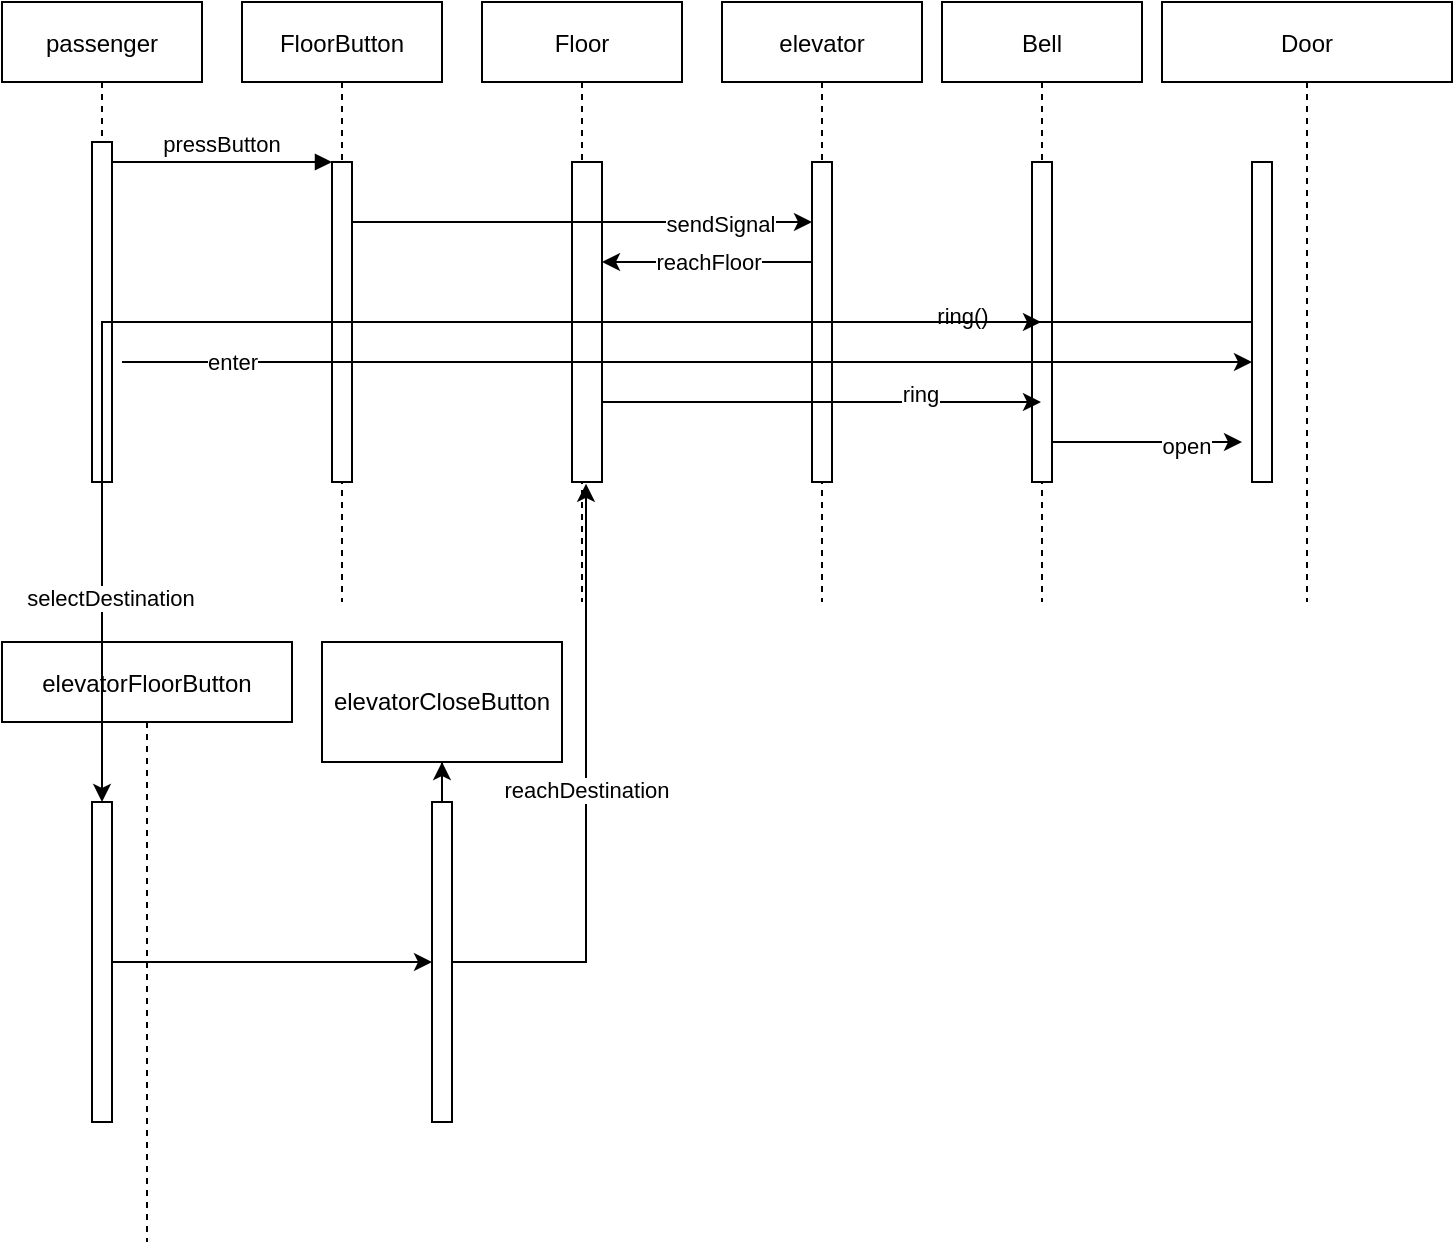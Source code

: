 <mxfile version="15.6.2" type="github">
  <diagram id="kgpKYQtTHZ0yAKxKKP6v" name="Page-1">
    <mxGraphModel dx="1422" dy="705" grid="1" gridSize="10" guides="1" tooltips="1" connect="1" arrows="1" fold="1" page="1" pageScale="1" pageWidth="850" pageHeight="1100" math="0" shadow="0">
      <root>
        <mxCell id="0" />
        <mxCell id="1" parent="0" />
        <mxCell id="3nuBFxr9cyL0pnOWT2aG-1" value="passenger" style="shape=umlLifeline;perimeter=lifelinePerimeter;container=1;collapsible=0;recursiveResize=0;rounded=0;shadow=0;strokeWidth=1;" parent="1" vertex="1">
          <mxGeometry x="120" y="80" width="100" height="300" as="geometry" />
        </mxCell>
        <mxCell id="3nuBFxr9cyL0pnOWT2aG-2" value="" style="points=[];perimeter=orthogonalPerimeter;rounded=0;shadow=0;strokeWidth=1;" parent="3nuBFxr9cyL0pnOWT2aG-1" vertex="1">
          <mxGeometry x="45" y="70" width="10" height="170" as="geometry" />
        </mxCell>
        <mxCell id="3nuBFxr9cyL0pnOWT2aG-5" value="FloorButton" style="shape=umlLifeline;perimeter=lifelinePerimeter;container=1;collapsible=0;recursiveResize=0;rounded=0;shadow=0;strokeWidth=1;" parent="1" vertex="1">
          <mxGeometry x="240" y="80" width="100" height="300" as="geometry" />
        </mxCell>
        <mxCell id="3nuBFxr9cyL0pnOWT2aG-6" value="" style="points=[];perimeter=orthogonalPerimeter;rounded=0;shadow=0;strokeWidth=1;" parent="3nuBFxr9cyL0pnOWT2aG-5" vertex="1">
          <mxGeometry x="45" y="80" width="10" height="160" as="geometry" />
        </mxCell>
        <mxCell id="3nuBFxr9cyL0pnOWT2aG-8" value="pressButton" style="verticalAlign=bottom;endArrow=block;entryX=0;entryY=0;shadow=0;strokeWidth=1;" parent="1" source="3nuBFxr9cyL0pnOWT2aG-2" target="3nuBFxr9cyL0pnOWT2aG-6" edge="1">
          <mxGeometry relative="1" as="geometry">
            <mxPoint x="275" y="160" as="sourcePoint" />
          </mxGeometry>
        </mxCell>
        <mxCell id="ATGC5NVxxxw3zLWxOc46-1" value="Floor" style="shape=umlLifeline;perimeter=lifelinePerimeter;container=1;collapsible=0;recursiveResize=0;rounded=0;shadow=0;strokeWidth=1;" vertex="1" parent="1">
          <mxGeometry x="360" y="80" width="100" height="300" as="geometry" />
        </mxCell>
        <mxCell id="ATGC5NVxxxw3zLWxOc46-2" value="" style="points=[];perimeter=orthogonalPerimeter;rounded=0;shadow=0;strokeWidth=1;" vertex="1" parent="ATGC5NVxxxw3zLWxOc46-1">
          <mxGeometry x="45" y="80" width="15" height="160" as="geometry" />
        </mxCell>
        <mxCell id="ATGC5NVxxxw3zLWxOc46-3" value="elevator" style="shape=umlLifeline;perimeter=lifelinePerimeter;container=1;collapsible=0;recursiveResize=0;rounded=0;shadow=0;strokeWidth=1;" vertex="1" parent="1">
          <mxGeometry x="480" y="80" width="100" height="300" as="geometry" />
        </mxCell>
        <mxCell id="ATGC5NVxxxw3zLWxOc46-4" value="" style="points=[];perimeter=orthogonalPerimeter;rounded=0;shadow=0;strokeWidth=1;" vertex="1" parent="ATGC5NVxxxw3zLWxOc46-3">
          <mxGeometry x="45" y="80" width="10" height="160" as="geometry" />
        </mxCell>
        <mxCell id="ATGC5NVxxxw3zLWxOc46-5" value="" style="edgeStyle=orthogonalEdgeStyle;rounded=0;orthogonalLoop=1;jettySize=auto;html=1;" edge="1" parent="1" source="3nuBFxr9cyL0pnOWT2aG-6" target="ATGC5NVxxxw3zLWxOc46-4">
          <mxGeometry relative="1" as="geometry">
            <Array as="points">
              <mxPoint x="400" y="190" />
              <mxPoint x="400" y="190" />
            </Array>
          </mxGeometry>
        </mxCell>
        <mxCell id="ATGC5NVxxxw3zLWxOc46-6" value="sendSignal" style="edgeLabel;html=1;align=center;verticalAlign=middle;resizable=0;points=[];" vertex="1" connectable="0" parent="ATGC5NVxxxw3zLWxOc46-5">
          <mxGeometry x="0.6" y="-1" relative="1" as="geometry">
            <mxPoint as="offset" />
          </mxGeometry>
        </mxCell>
        <mxCell id="ATGC5NVxxxw3zLWxOc46-7" value="reachFloor" style="edgeStyle=orthogonalEdgeStyle;rounded=0;orthogonalLoop=1;jettySize=auto;html=1;" edge="1" parent="1" source="ATGC5NVxxxw3zLWxOc46-4" target="ATGC5NVxxxw3zLWxOc46-2">
          <mxGeometry relative="1" as="geometry">
            <Array as="points">
              <mxPoint x="480" y="210" />
              <mxPoint x="480" y="210" />
            </Array>
          </mxGeometry>
        </mxCell>
        <mxCell id="ATGC5NVxxxw3zLWxOc46-8" value="Bell" style="shape=umlLifeline;perimeter=lifelinePerimeter;container=1;collapsible=0;recursiveResize=0;rounded=0;shadow=0;strokeWidth=1;" vertex="1" parent="1">
          <mxGeometry x="590" y="80" width="100" height="300" as="geometry" />
        </mxCell>
        <mxCell id="ATGC5NVxxxw3zLWxOc46-9" value="" style="points=[];perimeter=orthogonalPerimeter;rounded=0;shadow=0;strokeWidth=1;" vertex="1" parent="ATGC5NVxxxw3zLWxOc46-8">
          <mxGeometry x="45" y="80" width="10" height="160" as="geometry" />
        </mxCell>
        <mxCell id="ATGC5NVxxxw3zLWxOc46-10" value="" style="edgeStyle=orthogonalEdgeStyle;rounded=0;orthogonalLoop=1;jettySize=auto;html=1;" edge="1" parent="1" source="ATGC5NVxxxw3zLWxOc46-2" target="ATGC5NVxxxw3zLWxOc46-8">
          <mxGeometry relative="1" as="geometry">
            <Array as="points">
              <mxPoint x="590" y="240" />
              <mxPoint x="590" y="240" />
            </Array>
          </mxGeometry>
        </mxCell>
        <mxCell id="ATGC5NVxxxw3zLWxOc46-11" value="ring()" style="edgeLabel;html=1;align=center;verticalAlign=middle;resizable=0;points=[];" vertex="1" connectable="0" parent="ATGC5NVxxxw3zLWxOc46-10">
          <mxGeometry x="0.64" y="3" relative="1" as="geometry">
            <mxPoint as="offset" />
          </mxGeometry>
        </mxCell>
        <mxCell id="ATGC5NVxxxw3zLWxOc46-13" value="Door" style="shape=umlLifeline;perimeter=lifelinePerimeter;container=1;collapsible=0;recursiveResize=0;rounded=0;shadow=0;strokeWidth=1;" vertex="1" parent="1">
          <mxGeometry x="700" y="80" width="145" height="300" as="geometry" />
        </mxCell>
        <mxCell id="ATGC5NVxxxw3zLWxOc46-14" value="" style="points=[];perimeter=orthogonalPerimeter;rounded=0;shadow=0;strokeWidth=1;" vertex="1" parent="ATGC5NVxxxw3zLWxOc46-13">
          <mxGeometry x="45" y="80" width="10" height="160" as="geometry" />
        </mxCell>
        <mxCell id="ATGC5NVxxxw3zLWxOc46-37" value="" style="endArrow=classic;html=1;rounded=0;" edge="1" parent="ATGC5NVxxxw3zLWxOc46-13">
          <mxGeometry width="50" height="50" relative="1" as="geometry">
            <mxPoint x="-55" y="220" as="sourcePoint" />
            <mxPoint x="40" y="220" as="targetPoint" />
          </mxGeometry>
        </mxCell>
        <mxCell id="ATGC5NVxxxw3zLWxOc46-38" value="open" style="edgeLabel;html=1;align=center;verticalAlign=middle;resizable=0;points=[];" vertex="1" connectable="0" parent="ATGC5NVxxxw3zLWxOc46-37">
          <mxGeometry x="0.413" y="-2" relative="1" as="geometry">
            <mxPoint as="offset" />
          </mxGeometry>
        </mxCell>
        <mxCell id="ATGC5NVxxxw3zLWxOc46-15" value="" style="edgeStyle=orthogonalEdgeStyle;rounded=0;orthogonalLoop=1;jettySize=auto;html=1;" edge="1" parent="1" target="ATGC5NVxxxw3zLWxOc46-14">
          <mxGeometry relative="1" as="geometry">
            <mxPoint x="180" y="260" as="sourcePoint" />
            <Array as="points">
              <mxPoint x="720" y="260" />
              <mxPoint x="720" y="260" />
            </Array>
          </mxGeometry>
        </mxCell>
        <mxCell id="ATGC5NVxxxw3zLWxOc46-17" value="enter" style="edgeLabel;html=1;align=center;verticalAlign=middle;resizable=0;points=[];" vertex="1" connectable="0" parent="ATGC5NVxxxw3zLWxOc46-15">
          <mxGeometry x="-0.811" relative="1" as="geometry">
            <mxPoint x="1" as="offset" />
          </mxGeometry>
        </mxCell>
        <mxCell id="ATGC5NVxxxw3zLWxOc46-18" value="elevatorFloorButton" style="shape=umlLifeline;perimeter=lifelinePerimeter;container=1;collapsible=0;recursiveResize=0;rounded=0;shadow=0;strokeWidth=1;" vertex="1" parent="1">
          <mxGeometry x="120" y="400" width="145" height="300" as="geometry" />
        </mxCell>
        <mxCell id="ATGC5NVxxxw3zLWxOc46-19" value="" style="points=[];perimeter=orthogonalPerimeter;rounded=0;shadow=0;strokeWidth=1;" vertex="1" parent="ATGC5NVxxxw3zLWxOc46-18">
          <mxGeometry x="45" y="80" width="10" height="160" as="geometry" />
        </mxCell>
        <mxCell id="ATGC5NVxxxw3zLWxOc46-21" value="" style="edgeStyle=orthogonalEdgeStyle;rounded=0;orthogonalLoop=1;jettySize=auto;html=1;" edge="1" parent="1" source="ATGC5NVxxxw3zLWxOc46-14" target="ATGC5NVxxxw3zLWxOc46-19">
          <mxGeometry relative="1" as="geometry">
            <mxPoint x="217.5" y="480" as="targetPoint" />
            <Array as="points">
              <mxPoint x="170" y="240" />
            </Array>
          </mxGeometry>
        </mxCell>
        <mxCell id="ATGC5NVxxxw3zLWxOc46-22" value="selectDestination" style="edgeLabel;html=1;align=center;verticalAlign=middle;resizable=0;points=[];" vertex="1" connectable="0" parent="ATGC5NVxxxw3zLWxOc46-21">
          <mxGeometry x="0.75" y="4" relative="1" as="geometry">
            <mxPoint as="offset" />
          </mxGeometry>
        </mxCell>
        <mxCell id="ATGC5NVxxxw3zLWxOc46-26" value="" style="edgeStyle=orthogonalEdgeStyle;rounded=0;orthogonalLoop=1;jettySize=auto;html=1;" edge="1" parent="1" source="ATGC5NVxxxw3zLWxOc46-23" target="ATGC5NVxxxw3zLWxOc46-25">
          <mxGeometry relative="1" as="geometry" />
        </mxCell>
        <mxCell id="ATGC5NVxxxw3zLWxOc46-34" value="reachDestination" style="edgeStyle=orthogonalEdgeStyle;rounded=0;orthogonalLoop=1;jettySize=auto;html=1;entryX=0.52;entryY=0.803;entryDx=0;entryDy=0;entryPerimeter=0;" edge="1" parent="1" source="ATGC5NVxxxw3zLWxOc46-23" target="ATGC5NVxxxw3zLWxOc46-1">
          <mxGeometry relative="1" as="geometry">
            <mxPoint x="520" y="550" as="targetPoint" />
          </mxGeometry>
        </mxCell>
        <mxCell id="ATGC5NVxxxw3zLWxOc46-23" value="" style="points=[];perimeter=orthogonalPerimeter;rounded=0;shadow=0;strokeWidth=1;" vertex="1" parent="1">
          <mxGeometry x="335" y="480" width="10" height="160" as="geometry" />
        </mxCell>
        <mxCell id="ATGC5NVxxxw3zLWxOc46-24" value="" style="edgeStyle=orthogonalEdgeStyle;rounded=0;orthogonalLoop=1;jettySize=auto;html=1;" edge="1" parent="1" source="ATGC5NVxxxw3zLWxOc46-19" target="ATGC5NVxxxw3zLWxOc46-23">
          <mxGeometry relative="1" as="geometry" />
        </mxCell>
        <mxCell id="ATGC5NVxxxw3zLWxOc46-25" value="elevatorCloseButton" style="whiteSpace=wrap;html=1;rounded=0;shadow=0;strokeWidth=1;" vertex="1" parent="1">
          <mxGeometry x="280" y="400" width="120" height="60" as="geometry" />
        </mxCell>
        <mxCell id="ATGC5NVxxxw3zLWxOc46-35" value="" style="endArrow=classic;html=1;rounded=0;" edge="1" parent="1" target="ATGC5NVxxxw3zLWxOc46-8">
          <mxGeometry width="50" height="50" relative="1" as="geometry">
            <mxPoint x="420" y="280" as="sourcePoint" />
            <mxPoint x="490" y="280" as="targetPoint" />
          </mxGeometry>
        </mxCell>
        <mxCell id="ATGC5NVxxxw3zLWxOc46-36" value="ring" style="edgeLabel;html=1;align=center;verticalAlign=middle;resizable=0;points=[];" vertex="1" connectable="0" parent="ATGC5NVxxxw3zLWxOc46-35">
          <mxGeometry x="0.449" y="4" relative="1" as="geometry">
            <mxPoint as="offset" />
          </mxGeometry>
        </mxCell>
      </root>
    </mxGraphModel>
  </diagram>
</mxfile>
